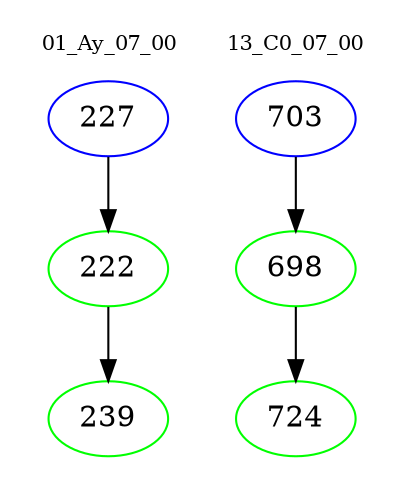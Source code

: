 digraph{
subgraph cluster_0 {
color = white
label = "01_Ay_07_00";
fontsize=10;
T0_227 [label="227", color="blue"]
T0_227 -> T0_222 [color="black"]
T0_222 [label="222", color="green"]
T0_222 -> T0_239 [color="black"]
T0_239 [label="239", color="green"]
}
subgraph cluster_1 {
color = white
label = "13_C0_07_00";
fontsize=10;
T1_703 [label="703", color="blue"]
T1_703 -> T1_698 [color="black"]
T1_698 [label="698", color="green"]
T1_698 -> T1_724 [color="black"]
T1_724 [label="724", color="green"]
}
}
